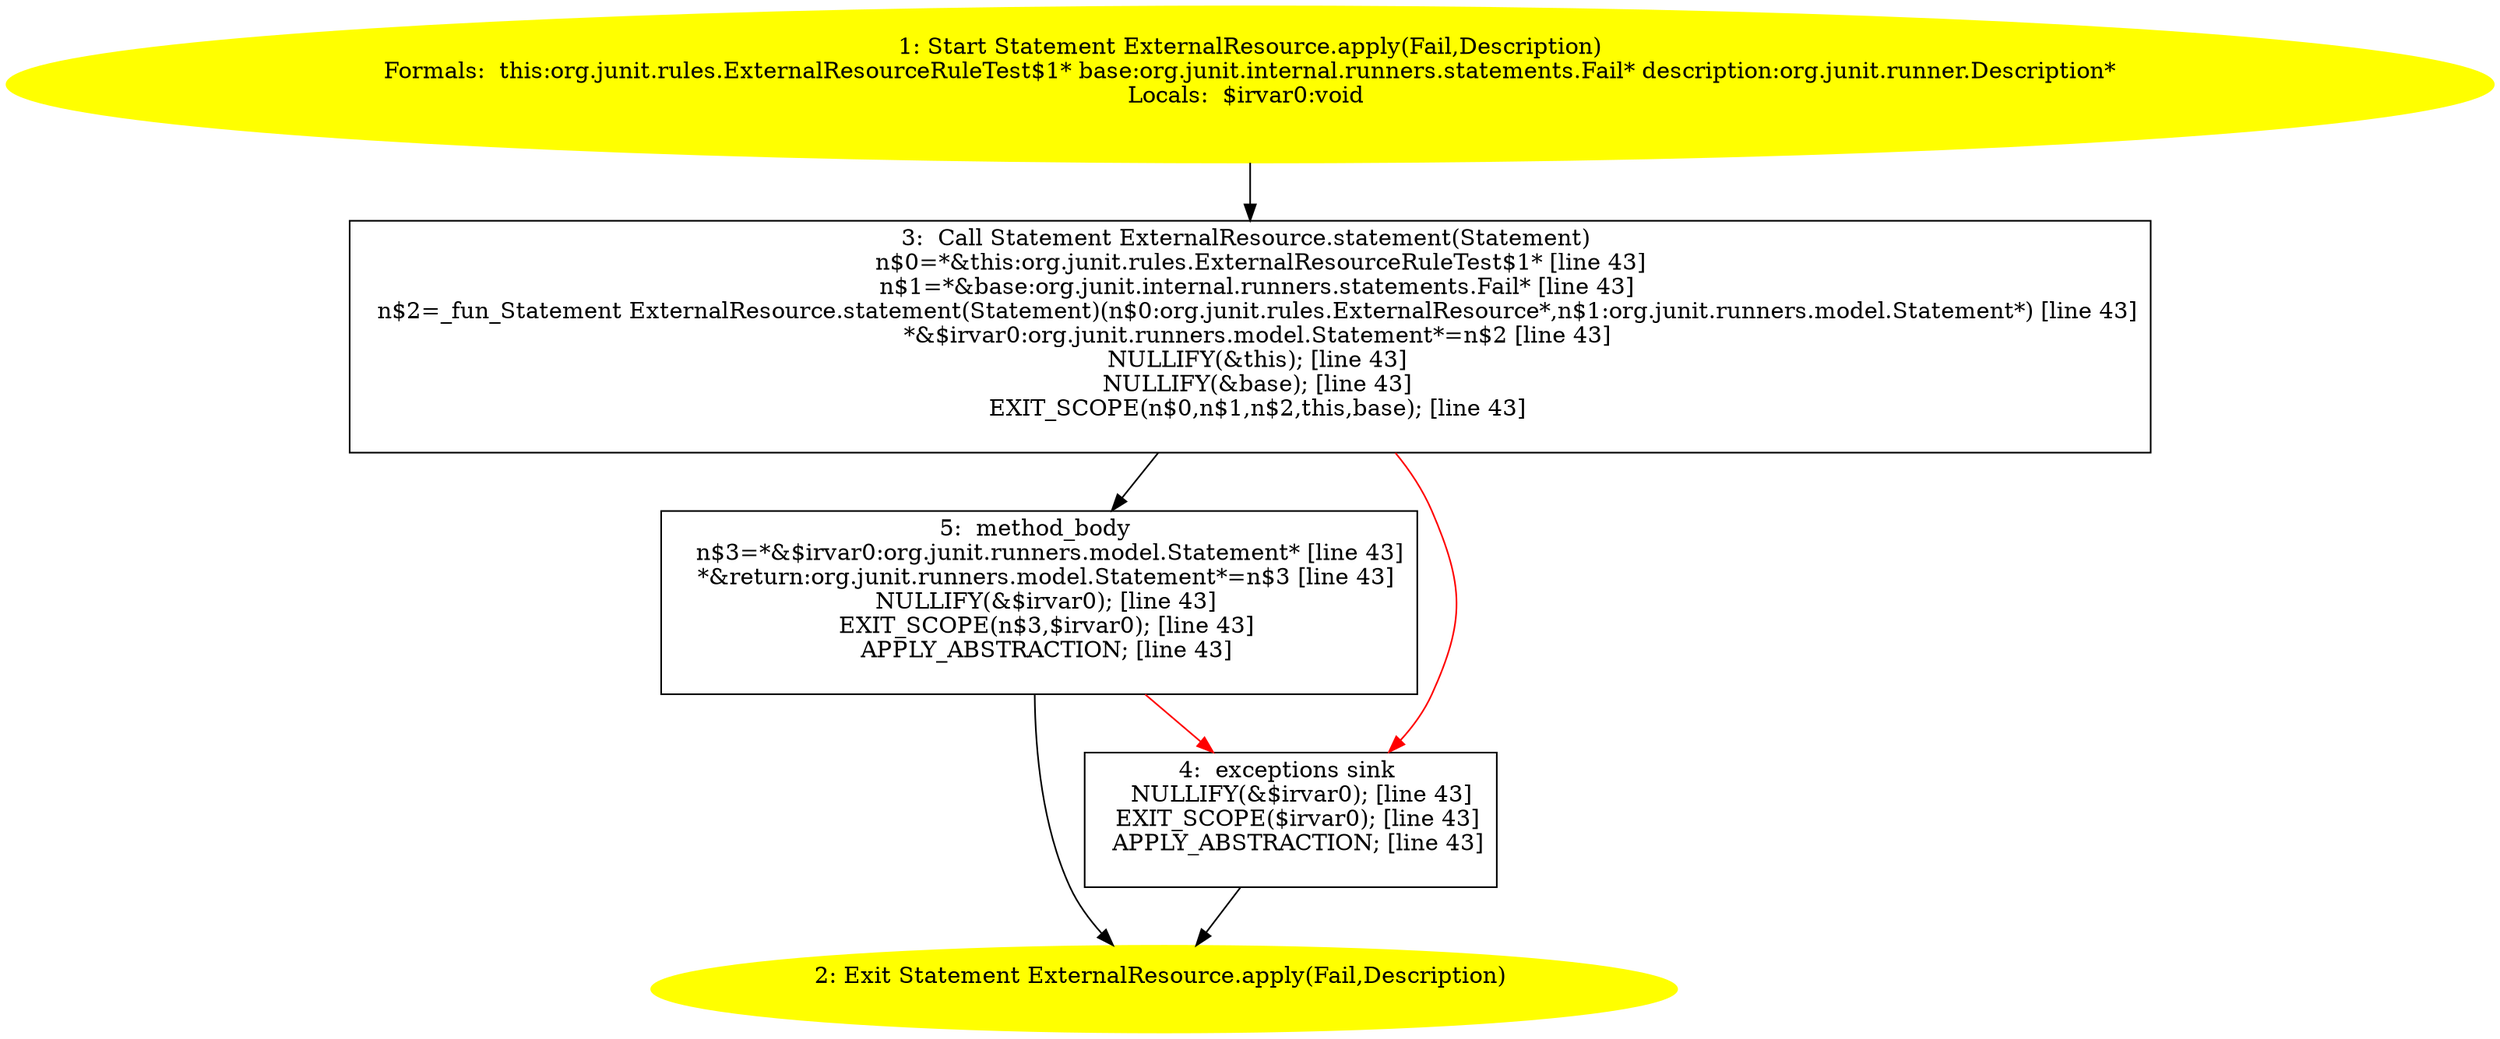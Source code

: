 /* @generated */
digraph cfg {
"org.junit.rules.ExternalResource.apply(org.junit.internal.runners.statements.Fail,org.junit.runner.D.c68257d82bdf1db6201d8e2d5d0d27a7_1" [label="1: Start Statement ExternalResource.apply(Fail,Description)\nFormals:  this:org.junit.rules.ExternalResourceRuleTest$1* base:org.junit.internal.runners.statements.Fail* description:org.junit.runner.Description*\nLocals:  $irvar0:void \n  " color=yellow style=filled]
	

	 "org.junit.rules.ExternalResource.apply(org.junit.internal.runners.statements.Fail,org.junit.runner.D.c68257d82bdf1db6201d8e2d5d0d27a7_1" -> "org.junit.rules.ExternalResource.apply(org.junit.internal.runners.statements.Fail,org.junit.runner.D.c68257d82bdf1db6201d8e2d5d0d27a7_3" ;
"org.junit.rules.ExternalResource.apply(org.junit.internal.runners.statements.Fail,org.junit.runner.D.c68257d82bdf1db6201d8e2d5d0d27a7_2" [label="2: Exit Statement ExternalResource.apply(Fail,Description) \n  " color=yellow style=filled]
	

"org.junit.rules.ExternalResource.apply(org.junit.internal.runners.statements.Fail,org.junit.runner.D.c68257d82bdf1db6201d8e2d5d0d27a7_3" [label="3:  Call Statement ExternalResource.statement(Statement) \n   n$0=*&this:org.junit.rules.ExternalResourceRuleTest$1* [line 43]\n  n$1=*&base:org.junit.internal.runners.statements.Fail* [line 43]\n  n$2=_fun_Statement ExternalResource.statement(Statement)(n$0:org.junit.rules.ExternalResource*,n$1:org.junit.runners.model.Statement*) [line 43]\n  *&$irvar0:org.junit.runners.model.Statement*=n$2 [line 43]\n  NULLIFY(&this); [line 43]\n  NULLIFY(&base); [line 43]\n  EXIT_SCOPE(n$0,n$1,n$2,this,base); [line 43]\n " shape="box"]
	

	 "org.junit.rules.ExternalResource.apply(org.junit.internal.runners.statements.Fail,org.junit.runner.D.c68257d82bdf1db6201d8e2d5d0d27a7_3" -> "org.junit.rules.ExternalResource.apply(org.junit.internal.runners.statements.Fail,org.junit.runner.D.c68257d82bdf1db6201d8e2d5d0d27a7_5" ;
	 "org.junit.rules.ExternalResource.apply(org.junit.internal.runners.statements.Fail,org.junit.runner.D.c68257d82bdf1db6201d8e2d5d0d27a7_3" -> "org.junit.rules.ExternalResource.apply(org.junit.internal.runners.statements.Fail,org.junit.runner.D.c68257d82bdf1db6201d8e2d5d0d27a7_4" [color="red" ];
"org.junit.rules.ExternalResource.apply(org.junit.internal.runners.statements.Fail,org.junit.runner.D.c68257d82bdf1db6201d8e2d5d0d27a7_4" [label="4:  exceptions sink \n   NULLIFY(&$irvar0); [line 43]\n  EXIT_SCOPE($irvar0); [line 43]\n  APPLY_ABSTRACTION; [line 43]\n " shape="box"]
	

	 "org.junit.rules.ExternalResource.apply(org.junit.internal.runners.statements.Fail,org.junit.runner.D.c68257d82bdf1db6201d8e2d5d0d27a7_4" -> "org.junit.rules.ExternalResource.apply(org.junit.internal.runners.statements.Fail,org.junit.runner.D.c68257d82bdf1db6201d8e2d5d0d27a7_2" ;
"org.junit.rules.ExternalResource.apply(org.junit.internal.runners.statements.Fail,org.junit.runner.D.c68257d82bdf1db6201d8e2d5d0d27a7_5" [label="5:  method_body \n   n$3=*&$irvar0:org.junit.runners.model.Statement* [line 43]\n  *&return:org.junit.runners.model.Statement*=n$3 [line 43]\n  NULLIFY(&$irvar0); [line 43]\n  EXIT_SCOPE(n$3,$irvar0); [line 43]\n  APPLY_ABSTRACTION; [line 43]\n " shape="box"]
	

	 "org.junit.rules.ExternalResource.apply(org.junit.internal.runners.statements.Fail,org.junit.runner.D.c68257d82bdf1db6201d8e2d5d0d27a7_5" -> "org.junit.rules.ExternalResource.apply(org.junit.internal.runners.statements.Fail,org.junit.runner.D.c68257d82bdf1db6201d8e2d5d0d27a7_2" ;
	 "org.junit.rules.ExternalResource.apply(org.junit.internal.runners.statements.Fail,org.junit.runner.D.c68257d82bdf1db6201d8e2d5d0d27a7_5" -> "org.junit.rules.ExternalResource.apply(org.junit.internal.runners.statements.Fail,org.junit.runner.D.c68257d82bdf1db6201d8e2d5d0d27a7_4" [color="red" ];
}
